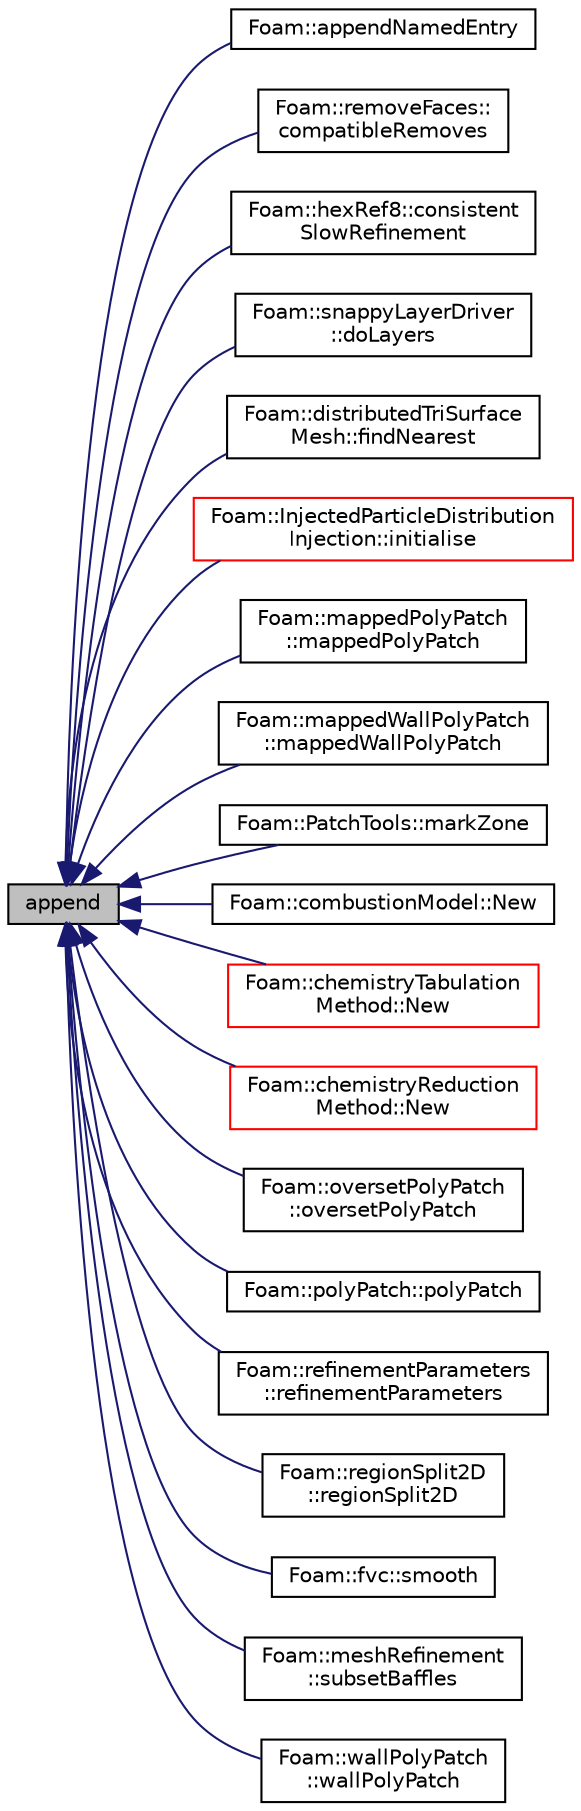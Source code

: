 digraph "append"
{
  bgcolor="transparent";
  edge [fontname="Helvetica",fontsize="10",labelfontname="Helvetica",labelfontsize="10"];
  node [fontname="Helvetica",fontsize="10",shape=record];
  rankdir="LR";
  Node1 [label="append",height=0.2,width=0.4,color="black", fillcolor="grey75", style="filled" fontcolor="black"];
  Node1 -> Node2 [dir="back",color="midnightblue",fontsize="10",style="solid",fontname="Helvetica"];
  Node2 [label="Foam::appendNamedEntry",height=0.2,width=0.4,color="black",URL="$namespaceFoam.html#a419350de6174e2c8b3baddd90cd4f3e1"];
  Node1 -> Node3 [dir="back",color="midnightblue",fontsize="10",style="solid",fontname="Helvetica"];
  Node3 [label="Foam::removeFaces::\lcompatibleRemoves",height=0.2,width=0.4,color="black",URL="$classFoam_1_1removeFaces.html#aac214519b851368745db188742f6aa62",tooltip="Find faces including those with cells which have the same mastercell. "];
  Node1 -> Node4 [dir="back",color="midnightblue",fontsize="10",style="solid",fontname="Helvetica"];
  Node4 [label="Foam::hexRef8::consistent\lSlowRefinement",height=0.2,width=0.4,color="black",URL="$classFoam_1_1hexRef8.html#aeb54557fb67f4384c1d524d031d65e71",tooltip="Like consistentRefinement but slower: "];
  Node1 -> Node5 [dir="back",color="midnightblue",fontsize="10",style="solid",fontname="Helvetica"];
  Node5 [label="Foam::snappyLayerDriver\l::doLayers",height=0.2,width=0.4,color="black",URL="$classFoam_1_1snappyLayerDriver.html#ab5d22de610634a4b1d7160dc1fcbe731",tooltip="Add layers according to the dictionary settings. "];
  Node1 -> Node6 [dir="back",color="midnightblue",fontsize="10",style="solid",fontname="Helvetica"];
  Node6 [label="Foam::distributedTriSurface\lMesh::findNearest",height=0.2,width=0.4,color="black",URL="$classFoam_1_1distributedTriSurfaceMesh.html#ad64c821f48b189f0be09244ae2037fdc"];
  Node1 -> Node7 [dir="back",color="midnightblue",fontsize="10",style="solid",fontname="Helvetica"];
  Node7 [label="Foam::InjectedParticleDistribution\lInjection::initialise",height=0.2,width=0.4,color="red",URL="$classFoam_1_1InjectedParticleDistributionInjection.html#a18abf8b19283101238a77c9e6865b673",tooltip="Initialise injectors. "];
  Node1 -> Node8 [dir="back",color="midnightblue",fontsize="10",style="solid",fontname="Helvetica"];
  Node8 [label="Foam::mappedPolyPatch\l::mappedPolyPatch",height=0.2,width=0.4,color="black",URL="$classFoam_1_1mappedPolyPatch.html#ab2222347e4a8a6c852ebecfc15fd65db",tooltip="Construct from components. "];
  Node1 -> Node9 [dir="back",color="midnightblue",fontsize="10",style="solid",fontname="Helvetica"];
  Node9 [label="Foam::mappedWallPolyPatch\l::mappedWallPolyPatch",height=0.2,width=0.4,color="black",URL="$classFoam_1_1mappedWallPolyPatch.html#aeaa37b38666e758b2328acb63b029ab4",tooltip="Construct from components. "];
  Node1 -> Node10 [dir="back",color="midnightblue",fontsize="10",style="solid",fontname="Helvetica"];
  Node10 [label="Foam::PatchTools::markZone",height=0.2,width=0.4,color="black",URL="$classFoam_1_1PatchTools.html#ad2435fb883959634f5957c9e031b4671",tooltip="Fill faceZone with currentZone for every face reachable. "];
  Node1 -> Node11 [dir="back",color="midnightblue",fontsize="10",style="solid",fontname="Helvetica"];
  Node11 [label="Foam::combustionModel::New",height=0.2,width=0.4,color="black",URL="$classFoam_1_1combustionModel.html#a2e7aed4f7aab05cfb7cc9c7473c25d79"];
  Node1 -> Node12 [dir="back",color="midnightblue",fontsize="10",style="solid",fontname="Helvetica"];
  Node12 [label="Foam::chemistryTabulation\lMethod::New",height=0.2,width=0.4,color="red",URL="$classFoam_1_1chemistryTabulationMethod.html#aca13b40b8f79fc509a9e2e0df5ad043c"];
  Node1 -> Node13 [dir="back",color="midnightblue",fontsize="10",style="solid",fontname="Helvetica"];
  Node13 [label="Foam::chemistryReduction\lMethod::New",height=0.2,width=0.4,color="red",URL="$classFoam_1_1chemistryReductionMethod.html#a5de82d36230bbf4c0031a57aaaf1131a"];
  Node1 -> Node14 [dir="back",color="midnightblue",fontsize="10",style="solid",fontname="Helvetica"];
  Node14 [label="Foam::oversetPolyPatch\l::oversetPolyPatch",height=0.2,width=0.4,color="black",URL="$classFoam_1_1oversetPolyPatch.html#ac5ad00f674e8a473832267db9d2eaa79",tooltip="Construct from dictionary. "];
  Node1 -> Node15 [dir="back",color="midnightblue",fontsize="10",style="solid",fontname="Helvetica"];
  Node15 [label="Foam::polyPatch::polyPatch",height=0.2,width=0.4,color="black",URL="$classFoam_1_1polyPatch.html#afd0866f2f39e18aa6d76f9798a326394",tooltip="Construct from components. "];
  Node1 -> Node16 [dir="back",color="midnightblue",fontsize="10",style="solid",fontname="Helvetica"];
  Node16 [label="Foam::refinementParameters\l::refinementParameters",height=0.2,width=0.4,color="black",URL="$classFoam_1_1refinementParameters.html#ac0d049c4262d6f98ba9630014be4dc1e",tooltip="Construct from dictionary - new syntax. "];
  Node1 -> Node17 [dir="back",color="midnightblue",fontsize="10",style="solid",fontname="Helvetica"];
  Node17 [label="Foam::regionSplit2D\l::regionSplit2D",height=0.2,width=0.4,color="black",URL="$classFoam_1_1regionSplit2D.html#a68c13111f73ce772c8dd2b0d87c88e17",tooltip="Construct from mesh and list of blocked faces. "];
  Node1 -> Node18 [dir="back",color="midnightblue",fontsize="10",style="solid",fontname="Helvetica"];
  Node18 [label="Foam::fvc::smooth",height=0.2,width=0.4,color="black",URL="$namespaceFoam_1_1fvc.html#a417a555eb3108fd8d6c41c0aec39a633"];
  Node1 -> Node19 [dir="back",color="midnightblue",fontsize="10",style="solid",fontname="Helvetica"];
  Node19 [label="Foam::meshRefinement\l::subsetBaffles",height=0.2,width=0.4,color="black",URL="$classFoam_1_1meshRefinement.html#a3627b69a66e2af8c2a58d02964a1197f",tooltip="Subset baffles according to zones. "];
  Node1 -> Node20 [dir="back",color="midnightblue",fontsize="10",style="solid",fontname="Helvetica"];
  Node20 [label="Foam::wallPolyPatch\l::wallPolyPatch",height=0.2,width=0.4,color="black",URL="$classFoam_1_1wallPolyPatch.html#a9c17ad2f6d145faea52415a743422a9f",tooltip="Construct from dictionary. "];
}
